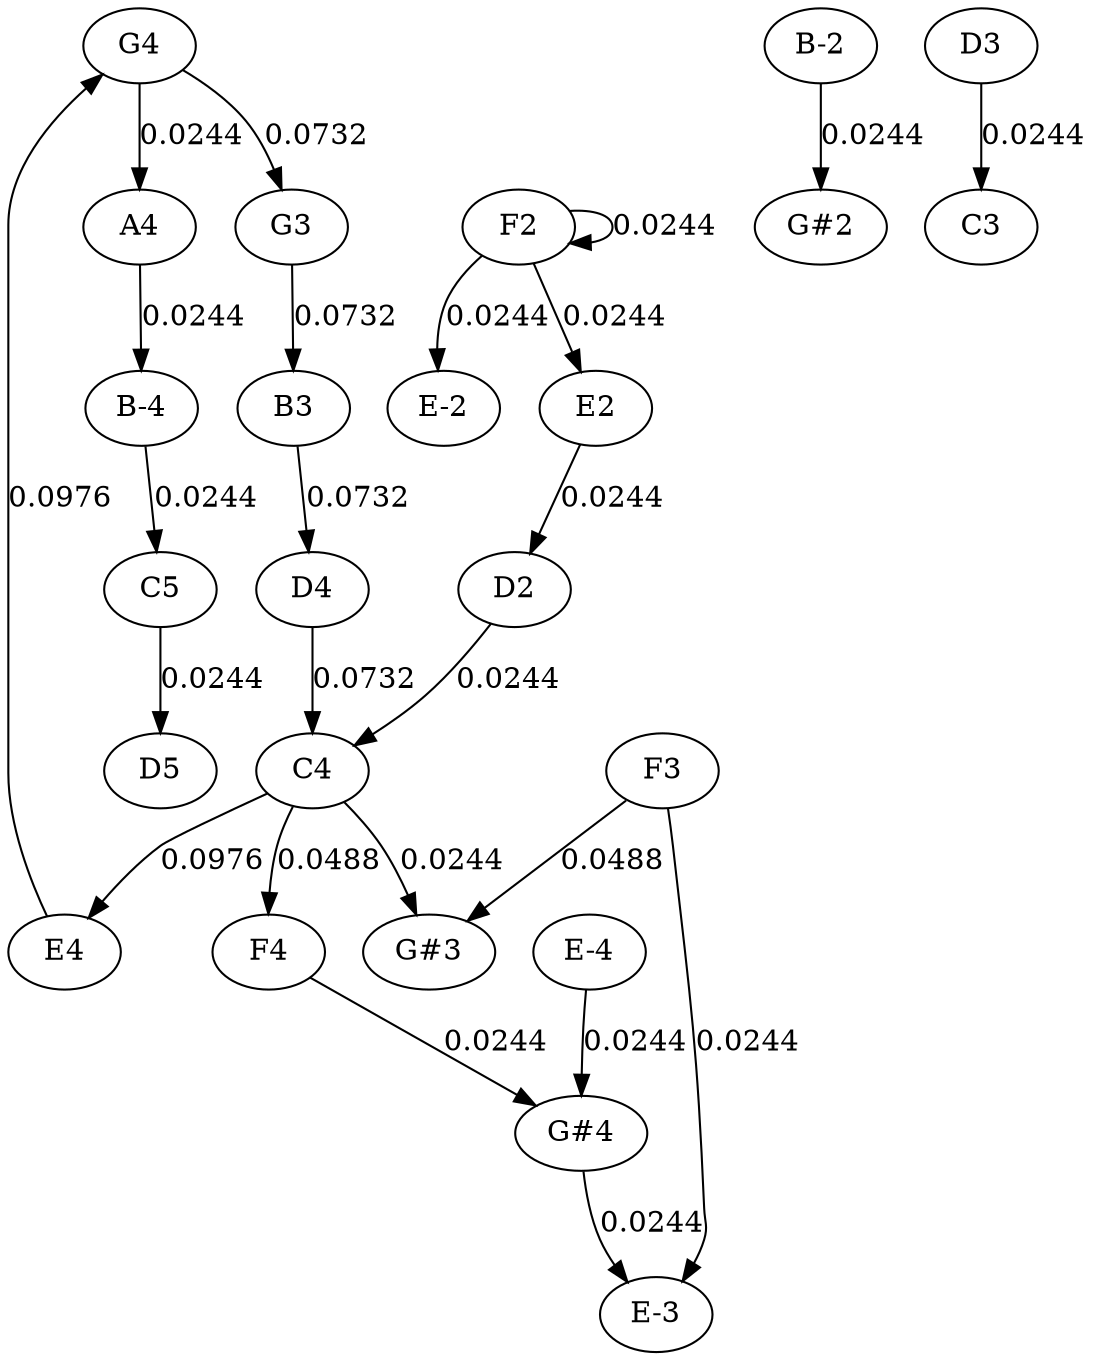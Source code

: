 strict graph {
	graph [bb="0,0,478.5,666"];
	node [label="\N"];
	edge [arrowtype=normal,
		dir=forward
	];
	A4	 [height="0.5",
		pos="63,558",
		width="0.75"];
	"B-4"	 [height="0.5",
		pos="63,468",
		width="0.75"];
	A4 -- "B-4"	 [label="0.0244",
		lp="82.25,513",
		pos="e,63,486.05 63,539.61 63,527.24 63,510.37 63,496.22"];
	C5	 [height="0.5",
		pos="66,378",
		width="0.75"];
	"B-4" -- C5	 [label="0.0244",
		lp="84.25,423",
		pos="e,65.419,396.05 63.593,449.61 64.015,437.24 64.59,420.37 65.072,406.22"];
	D5	 [height="0.5",
		pos="66,288",
		width="0.75"];
	C5 -- D5	 [label="0.0244",
		lp="85.25,333",
		pos="e,66,306.05 66,359.61 66,347.24 66,330.37 66,316.22"];
	"B-2"	 [height="0.5",
		pos="367,648",
		width="0.75"];
	"G#2"	 [height="0.5",
		pos="367,558",
		width="0.75927"];
	"B-2" -- "G#2"	 [label="0.0244",
		lp="386.25,603",
		pos="e,367,576.05 367,629.61 367,617.24 367,600.37 367,586.22"];
	B3	 [height="0.5",
		pos="135,468",
		width="0.75"];
	D4	 [height="0.5",
		pos="138,378",
		width="0.75"];
	B3 -- D4	 [label="0.0732",
		lp="156.25,423",
		pos="e,137.42,396.05 135.59,449.61 136.01,437.24 136.59,420.37 137.07,406.22"];
	C4	 [height="0.5",
		pos="138,288",
		width="0.75"];
	D4 -- C4	 [label="0.0732",
		lp="157.25,333",
		pos="e,138,306.05 138,359.61 138,347.24 138,330.37 138,316.22"];
	E4	 [height="0.5",
		pos="27,198",
		width="0.75"];
	C4 -- E4	 [label="0.0976",
		lp="108.25,243",
		pos="e,42.325,212.93 119.36,274.45 109.95,267.95 98.451,259.78 88.5,252 75.453,241.8 61.428,229.8 50.071,219.8"];
	"G#3"	 [height="0.5",
		pos="198,198",
		width="0.75927"];
	C4 -- "G#3"	 [label="0.0244",
		lp="203.25,243",
		pos="e,191.92,215.56 153.86,273.38 160.33,267.28 167.56,259.73 173,252 178.85,243.69 183.94,233.8 187.97,224.82"];
	F4	 [height="0.5",
		pos="125,198",
		width="0.75"];
	C4 -- F4	 [label="0.0488",
		lp="152.25,243",
		pos="e,127.54,216.22 135.49,270.03 133.67,257.69 131.16,240.73 129.06,226.47"];
	G4	 [height="0.5",
		pos="63,648",
		width="0.75"];
	E4 -- G4	 [label="0.0976",
		lp="23.25,423",
		pos="e,46.565,633.63 19.974,215.53 13.21,232.97 4,261.42 4,287 4,559 4,559 4,559 4,585.64 22.881,610.3 39.281,626.7"];
	"G#4"	 [height="0.5",
		pos="267,108",
		width="0.75927"];
	F4 -- "G#4"	 [label="0.0244",
		lp="228.25,153",
		pos="e,247.7,120.96 144.15,185.13 168.61,169.98 211.11,143.64 239.14,126.26"];
	G3	 [height="0.5",
		pos="135,558",
		width="0.75"];
	G4 -- G3	 [label="0.0732",
		lp="137.25,603",
		pos="e,127.48,575.74 81.031,634.31 88.979,628.16 98.066,620.31 105,612 111.84,603.81 117.95,593.84 122.84,584.76"];
	G4 -- A4	 [label="0.0244",
		lp="82.25,603",
		pos="e,63,576.05 63,629.61 63,617.24 63,600.37 63,586.22"];
	"E-3"	 [height="0.5",
		pos="300,18",
		width="0.75"];
	"G#4" -- "E-3"	 [label="0.0244",
		lp="296.25,63",
		pos="e,287.76,34.245 268.27,89.793 269.49,79.173 271.87,65.439 276.5,54 278.03,50.215 280.01,46.418 282.17,42.794"];
	D2	 [height="0.5",
		pos="228,378",
		width="0.75"];
	D2 -- C4	 [label="0.0244",
		lp="216.25,333",
		pos="e,154.82,302.11 215.09,361.63 205.72,350.76 192.54,336.03 180,324 174.54,318.76 168.4,313.39 162.55,308.47"];
	D3	 [height="0.5",
		pos="440,648",
		width="0.75"];
	C3	 [height="0.5",
		pos="440,558",
		width="0.75"];
	D3 -- C3	 [label="0.0244",
		lp="459.25,603",
		pos="e,440,576.05 440,629.61 440,617.24 440,600.37 440,586.22"];
	"E-4"	 [height="0.5",
		pos="271,198",
		width="0.75"];
	"E-4" -- "G#4"	 [label="0.0244",
		lp="288.25,153",
		pos="e,267.3,126.19 269.63,179.92 269.22,174.22 268.79,167.84 268.5,162 268.09,153.69 267.78,144.64 267.55,136.41"];
	E2	 [height="0.5",
		pos="279,468",
		width="0.75"];
	E2 -- D2	 [label="0.0244",
		lp="278.25,423",
		pos="e,237.29,395.04 269.65,450.86 262.03,437.71 251.14,418.92 242.4,403.86"];
	G3 -- B3	 [label="0.0732",
		lp="154.25,513",
		pos="e,135,486.05 135,539.61 135,527.24 135,510.37 135,496.22"];
	F2	 [height="0.5",
		pos="238,558",
		width="0.75"];
	F2 -- E2	 [label="0.0244",
		lp="282.25,513",
		pos="e,271.32,485.48 245.71,540.45 251.72,527.54 260.18,509.39 267.07,494.61"];
	"E-2"	 [height="0.5",
		pos="207,468",
		width="0.75"];
	F2 -- "E-2"	 [label="0.0244",
		lp="233.25,513",
		pos="e,207.01,486.22 225.01,541.91 220.65,536.05 216.21,529.06 213.5,522 210.42,513.97 208.72,504.79 207.8,496.36"];
	F2;
	F2 -- F2	 [label="0.0244",
		lp="302.25,558",
		pos="e,262.53,549.88 262.53,566.12 273.51,566.89 283,564.19 283,558 283,553.84 278.72,551.26 272.57,550.24"];
	F3	 [height="0.5",
		pos="296,288",
		width="0.75"];
	F3 -- "E-3"	 [label="0.0244",
		lp="332.25,153",
		pos="e,308.6,35.287 299.14,269.85 301.65,255.5 305.06,234.48 307,216 313.69,152.25 313.22,136.07 315,72 315.22,64.003 316.61,61.837 315\
,54 314.37,50.926 313.46,47.789 312.39,44.717"];
	F3 -- "G#3"	 [label="0.0488",
		lp="275.25,243",
		pos="e,213.71,213.1 280.25,272.86 264.4,258.62 239.74,236.48 221.55,220.15"];
}
